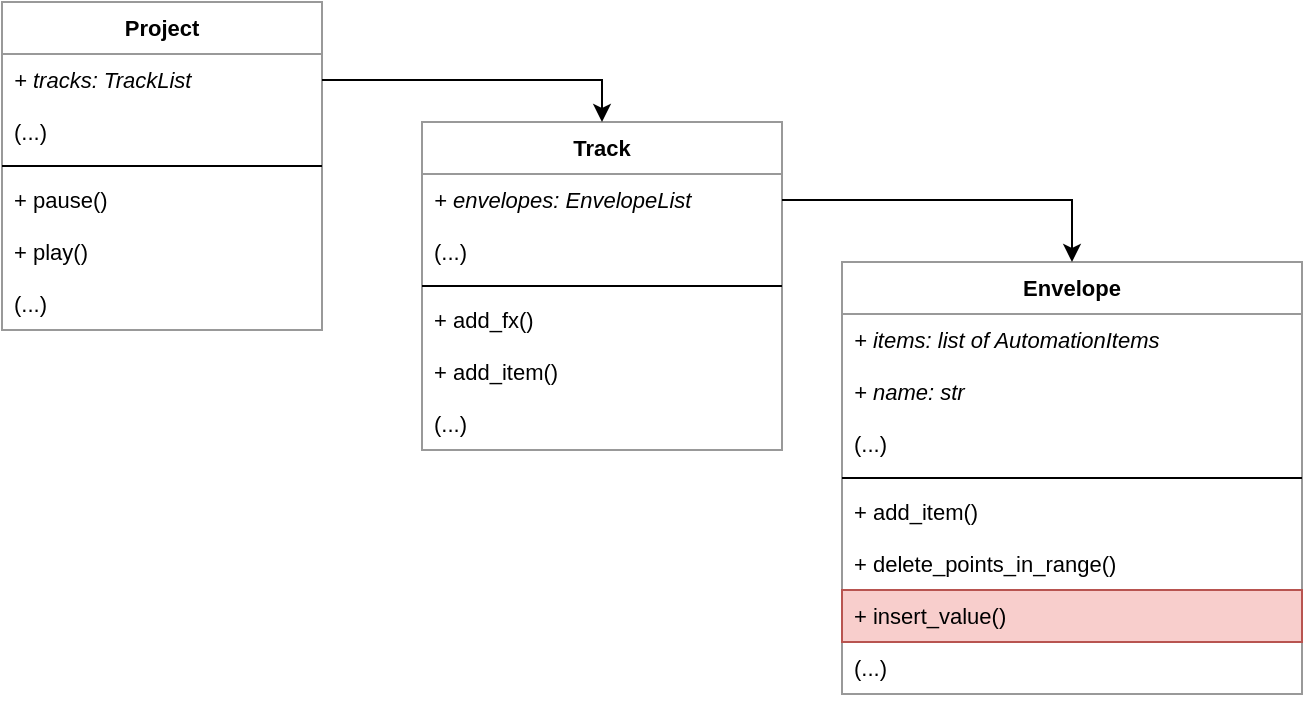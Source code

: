 <mxfile version="19.0.3" type="github">
  <diagram id="sMZX5P1vSprjXvG-rG8t" name="Page-1">
    <mxGraphModel dx="1422" dy="737" grid="1" gridSize="10" guides="1" tooltips="1" connect="1" arrows="1" fold="1" page="1" pageScale="1" pageWidth="1600" pageHeight="900" math="0" shadow="0">
      <root>
        <mxCell id="0" />
        <mxCell id="1" parent="0" />
        <mxCell id="qVY9ymrthlbNjDORqtvA-42" value="Project" style="swimlane;fontStyle=1;align=center;verticalAlign=top;childLayout=stackLayout;horizontal=1;startSize=26;horizontalStack=0;resizeParent=1;resizeParentMax=0;resizeLast=0;collapsible=1;marginBottom=0;fontFamily=Helvetica;fontSize=11;strokeColor=#999999;" parent="1" vertex="1">
          <mxGeometry x="130" y="170" width="160" height="164" as="geometry" />
        </mxCell>
        <mxCell id="qVY9ymrthlbNjDORqtvA-43" value="+ tracks: TrackList" style="text;strokeColor=none;fillColor=none;align=left;verticalAlign=top;spacingLeft=4;spacingRight=4;overflow=hidden;rotatable=0;points=[[0,0.5],[1,0.5]];portConstraint=eastwest;fontFamily=Helvetica;fontSize=11;fontStyle=2" parent="qVY9ymrthlbNjDORqtvA-42" vertex="1">
          <mxGeometry y="26" width="160" height="26" as="geometry" />
        </mxCell>
        <mxCell id="qVY9ymrthlbNjDORqtvA-46" value="(...)" style="text;strokeColor=none;fillColor=none;align=left;verticalAlign=top;spacingLeft=4;spacingRight=4;overflow=hidden;rotatable=0;points=[[0,0.5],[1,0.5]];portConstraint=eastwest;fontFamily=Helvetica;fontSize=11;horizontal=1;" parent="qVY9ymrthlbNjDORqtvA-42" vertex="1">
          <mxGeometry y="52" width="160" height="26" as="geometry" />
        </mxCell>
        <mxCell id="qVY9ymrthlbNjDORqtvA-44" value="" style="line;strokeWidth=1;fillColor=none;align=left;verticalAlign=middle;spacingTop=-1;spacingLeft=3;spacingRight=3;rotatable=0;labelPosition=right;points=[];portConstraint=eastwest;fontFamily=Helvetica;fontSize=11;" parent="qVY9ymrthlbNjDORqtvA-42" vertex="1">
          <mxGeometry y="78" width="160" height="8" as="geometry" />
        </mxCell>
        <mxCell id="qVY9ymrthlbNjDORqtvA-47" value="+ pause()" style="text;strokeColor=none;fillColor=none;align=left;verticalAlign=top;spacingLeft=4;spacingRight=4;overflow=hidden;rotatable=0;points=[[0,0.5],[1,0.5]];portConstraint=eastwest;fontFamily=Helvetica;fontSize=11;" parent="qVY9ymrthlbNjDORqtvA-42" vertex="1">
          <mxGeometry y="86" width="160" height="26" as="geometry" />
        </mxCell>
        <mxCell id="qVY9ymrthlbNjDORqtvA-45" value="+ play()" style="text;strokeColor=none;fillColor=none;align=left;verticalAlign=top;spacingLeft=4;spacingRight=4;overflow=hidden;rotatable=0;points=[[0,0.5],[1,0.5]];portConstraint=eastwest;fontFamily=Helvetica;fontSize=11;" parent="qVY9ymrthlbNjDORqtvA-42" vertex="1">
          <mxGeometry y="112" width="160" height="26" as="geometry" />
        </mxCell>
        <mxCell id="qVY9ymrthlbNjDORqtvA-48" value="(...)" style="text;strokeColor=none;fillColor=none;align=left;verticalAlign=top;spacingLeft=4;spacingRight=4;overflow=hidden;rotatable=0;points=[[0,0.5],[1,0.5]];portConstraint=eastwest;fontFamily=Helvetica;fontSize=11;" parent="qVY9ymrthlbNjDORqtvA-42" vertex="1">
          <mxGeometry y="138" width="160" height="26" as="geometry" />
        </mxCell>
        <mxCell id="qVY9ymrthlbNjDORqtvA-49" value="Track" style="swimlane;fontStyle=1;align=center;verticalAlign=top;childLayout=stackLayout;horizontal=1;startSize=26;horizontalStack=0;resizeParent=1;resizeParentMax=0;resizeLast=0;collapsible=1;marginBottom=0;fontFamily=Helvetica;fontSize=11;strokeColor=#999999;" parent="1" vertex="1">
          <mxGeometry x="340" y="230" width="180" height="164" as="geometry" />
        </mxCell>
        <mxCell id="qVY9ymrthlbNjDORqtvA-50" value="+ envelopes: EnvelopeList" style="text;strokeColor=none;fillColor=none;align=left;verticalAlign=top;spacingLeft=4;spacingRight=4;overflow=hidden;rotatable=0;points=[[0,0.5],[1,0.5]];portConstraint=eastwest;fontFamily=Helvetica;fontSize=11;fontStyle=2" parent="qVY9ymrthlbNjDORqtvA-49" vertex="1">
          <mxGeometry y="26" width="180" height="26" as="geometry" />
        </mxCell>
        <mxCell id="qVY9ymrthlbNjDORqtvA-51" value="(...)" style="text;strokeColor=none;fillColor=none;align=left;verticalAlign=top;spacingLeft=4;spacingRight=4;overflow=hidden;rotatable=0;points=[[0,0.5],[1,0.5]];portConstraint=eastwest;fontFamily=Helvetica;fontSize=11;" parent="qVY9ymrthlbNjDORqtvA-49" vertex="1">
          <mxGeometry y="52" width="180" height="26" as="geometry" />
        </mxCell>
        <mxCell id="qVY9ymrthlbNjDORqtvA-52" value="" style="line;strokeWidth=1;fillColor=none;align=left;verticalAlign=middle;spacingTop=-1;spacingLeft=3;spacingRight=3;rotatable=0;labelPosition=right;points=[];portConstraint=eastwest;fontFamily=Helvetica;fontSize=11;" parent="qVY9ymrthlbNjDORqtvA-49" vertex="1">
          <mxGeometry y="78" width="180" height="8" as="geometry" />
        </mxCell>
        <mxCell id="qVY9ymrthlbNjDORqtvA-53" value="+ add_fx()" style="text;strokeColor=none;fillColor=none;align=left;verticalAlign=top;spacingLeft=4;spacingRight=4;overflow=hidden;rotatable=0;points=[[0,0.5],[1,0.5]];portConstraint=eastwest;fontFamily=Helvetica;fontSize=11;" parent="qVY9ymrthlbNjDORqtvA-49" vertex="1">
          <mxGeometry y="86" width="180" height="26" as="geometry" />
        </mxCell>
        <mxCell id="qVY9ymrthlbNjDORqtvA-54" value="+ add_item()" style="text;strokeColor=none;fillColor=none;align=left;verticalAlign=top;spacingLeft=4;spacingRight=4;overflow=hidden;rotatable=0;points=[[0,0.5],[1,0.5]];portConstraint=eastwest;fontFamily=Helvetica;fontSize=11;" parent="qVY9ymrthlbNjDORqtvA-49" vertex="1">
          <mxGeometry y="112" width="180" height="26" as="geometry" />
        </mxCell>
        <mxCell id="qVY9ymrthlbNjDORqtvA-55" value="(...)" style="text;strokeColor=none;fillColor=none;align=left;verticalAlign=top;spacingLeft=4;spacingRight=4;overflow=hidden;rotatable=0;points=[[0,0.5],[1,0.5]];portConstraint=eastwest;fontFamily=Helvetica;fontSize=11;" parent="qVY9ymrthlbNjDORqtvA-49" vertex="1">
          <mxGeometry y="138" width="180" height="26" as="geometry" />
        </mxCell>
        <mxCell id="qVY9ymrthlbNjDORqtvA-56" style="edgeStyle=orthogonalEdgeStyle;rounded=0;orthogonalLoop=1;jettySize=auto;html=1;exitX=1;exitY=0.5;exitDx=0;exitDy=0;entryX=0.5;entryY=0;entryDx=0;entryDy=0;fontFamily=Helvetica;fontSize=11;" parent="1" source="qVY9ymrthlbNjDORqtvA-43" target="qVY9ymrthlbNjDORqtvA-49" edge="1">
          <mxGeometry relative="1" as="geometry" />
        </mxCell>
        <mxCell id="qVY9ymrthlbNjDORqtvA-57" value="Envelope" style="swimlane;fontStyle=1;align=center;verticalAlign=top;childLayout=stackLayout;horizontal=1;startSize=26;horizontalStack=0;resizeParent=1;resizeParentMax=0;resizeLast=0;collapsible=1;marginBottom=0;fontFamily=Helvetica;fontSize=11;strokeColor=#999999;" parent="1" vertex="1">
          <mxGeometry x="550" y="300" width="230" height="216" as="geometry" />
        </mxCell>
        <mxCell id="qVY9ymrthlbNjDORqtvA-58" value="+ items: list of AutomationItems" style="text;strokeColor=none;fillColor=none;align=left;verticalAlign=top;spacingLeft=4;spacingRight=4;overflow=hidden;rotatable=0;points=[[0,0.5],[1,0.5]];portConstraint=eastwest;fontFamily=Helvetica;fontSize=11;fontStyle=2" parent="qVY9ymrthlbNjDORqtvA-57" vertex="1">
          <mxGeometry y="26" width="230" height="26" as="geometry" />
        </mxCell>
        <mxCell id="qVY9ymrthlbNjDORqtvA-65" value="+ name: str" style="text;strokeColor=none;fillColor=none;align=left;verticalAlign=top;spacingLeft=4;spacingRight=4;overflow=hidden;rotatable=0;points=[[0,0.5],[1,0.5]];portConstraint=eastwest;fontFamily=Helvetica;fontSize=11;fontStyle=2" parent="qVY9ymrthlbNjDORqtvA-57" vertex="1">
          <mxGeometry y="52" width="230" height="26" as="geometry" />
        </mxCell>
        <mxCell id="qVY9ymrthlbNjDORqtvA-59" value="(...)" style="text;strokeColor=none;fillColor=none;align=left;verticalAlign=top;spacingLeft=4;spacingRight=4;overflow=hidden;rotatable=0;points=[[0,0.5],[1,0.5]];portConstraint=eastwest;fontFamily=Helvetica;fontSize=11;" parent="qVY9ymrthlbNjDORqtvA-57" vertex="1">
          <mxGeometry y="78" width="230" height="26" as="geometry" />
        </mxCell>
        <mxCell id="qVY9ymrthlbNjDORqtvA-60" value="" style="line;strokeWidth=1;fillColor=none;align=left;verticalAlign=middle;spacingTop=-1;spacingLeft=3;spacingRight=3;rotatable=0;labelPosition=right;points=[];portConstraint=eastwest;fontFamily=Helvetica;fontSize=11;" parent="qVY9ymrthlbNjDORqtvA-57" vertex="1">
          <mxGeometry y="104" width="230" height="8" as="geometry" />
        </mxCell>
        <mxCell id="qVY9ymrthlbNjDORqtvA-62" value="+ add_item()" style="text;strokeColor=none;fillColor=none;align=left;verticalAlign=top;spacingLeft=4;spacingRight=4;overflow=hidden;rotatable=0;points=[[0,0.5],[1,0.5]];portConstraint=eastwest;fontFamily=Helvetica;fontSize=11;" parent="qVY9ymrthlbNjDORqtvA-57" vertex="1">
          <mxGeometry y="112" width="230" height="26" as="geometry" />
        </mxCell>
        <mxCell id="qVY9ymrthlbNjDORqtvA-61" value="+ delete_points_in_range()" style="text;strokeColor=none;fillColor=none;align=left;verticalAlign=top;spacingLeft=4;spacingRight=4;overflow=hidden;rotatable=0;points=[[0,0.5],[1,0.5]];portConstraint=eastwest;fontFamily=Helvetica;fontSize=11;" parent="qVY9ymrthlbNjDORqtvA-57" vertex="1">
          <mxGeometry y="138" width="230" height="26" as="geometry" />
        </mxCell>
        <mxCell id="qVY9ymrthlbNjDORqtvA-74" value="+ insert_value()" style="text;strokeColor=#b85450;fillColor=#f8cecc;align=left;verticalAlign=top;spacingLeft=4;spacingRight=4;overflow=hidden;rotatable=0;points=[[0,0.5],[1,0.5]];portConstraint=eastwest;fontFamily=Helvetica;fontSize=11;" parent="qVY9ymrthlbNjDORqtvA-57" vertex="1">
          <mxGeometry y="164" width="230" height="26" as="geometry" />
        </mxCell>
        <mxCell id="qVY9ymrthlbNjDORqtvA-63" value="(...)" style="text;strokeColor=none;fillColor=none;align=left;verticalAlign=top;spacingLeft=4;spacingRight=4;overflow=hidden;rotatable=0;points=[[0,0.5],[1,0.5]];portConstraint=eastwest;fontFamily=Helvetica;fontSize=11;" parent="qVY9ymrthlbNjDORqtvA-57" vertex="1">
          <mxGeometry y="190" width="230" height="26" as="geometry" />
        </mxCell>
        <mxCell id="qVY9ymrthlbNjDORqtvA-64" style="edgeStyle=orthogonalEdgeStyle;rounded=0;orthogonalLoop=1;jettySize=auto;html=1;exitX=1;exitY=0.5;exitDx=0;exitDy=0;fontFamily=Helvetica;fontSize=11;entryX=0.5;entryY=0;entryDx=0;entryDy=0;" parent="1" source="qVY9ymrthlbNjDORqtvA-50" target="qVY9ymrthlbNjDORqtvA-57" edge="1">
          <mxGeometry relative="1" as="geometry">
            <mxPoint x="580" y="260" as="targetPoint" />
          </mxGeometry>
        </mxCell>
      </root>
    </mxGraphModel>
  </diagram>
</mxfile>
